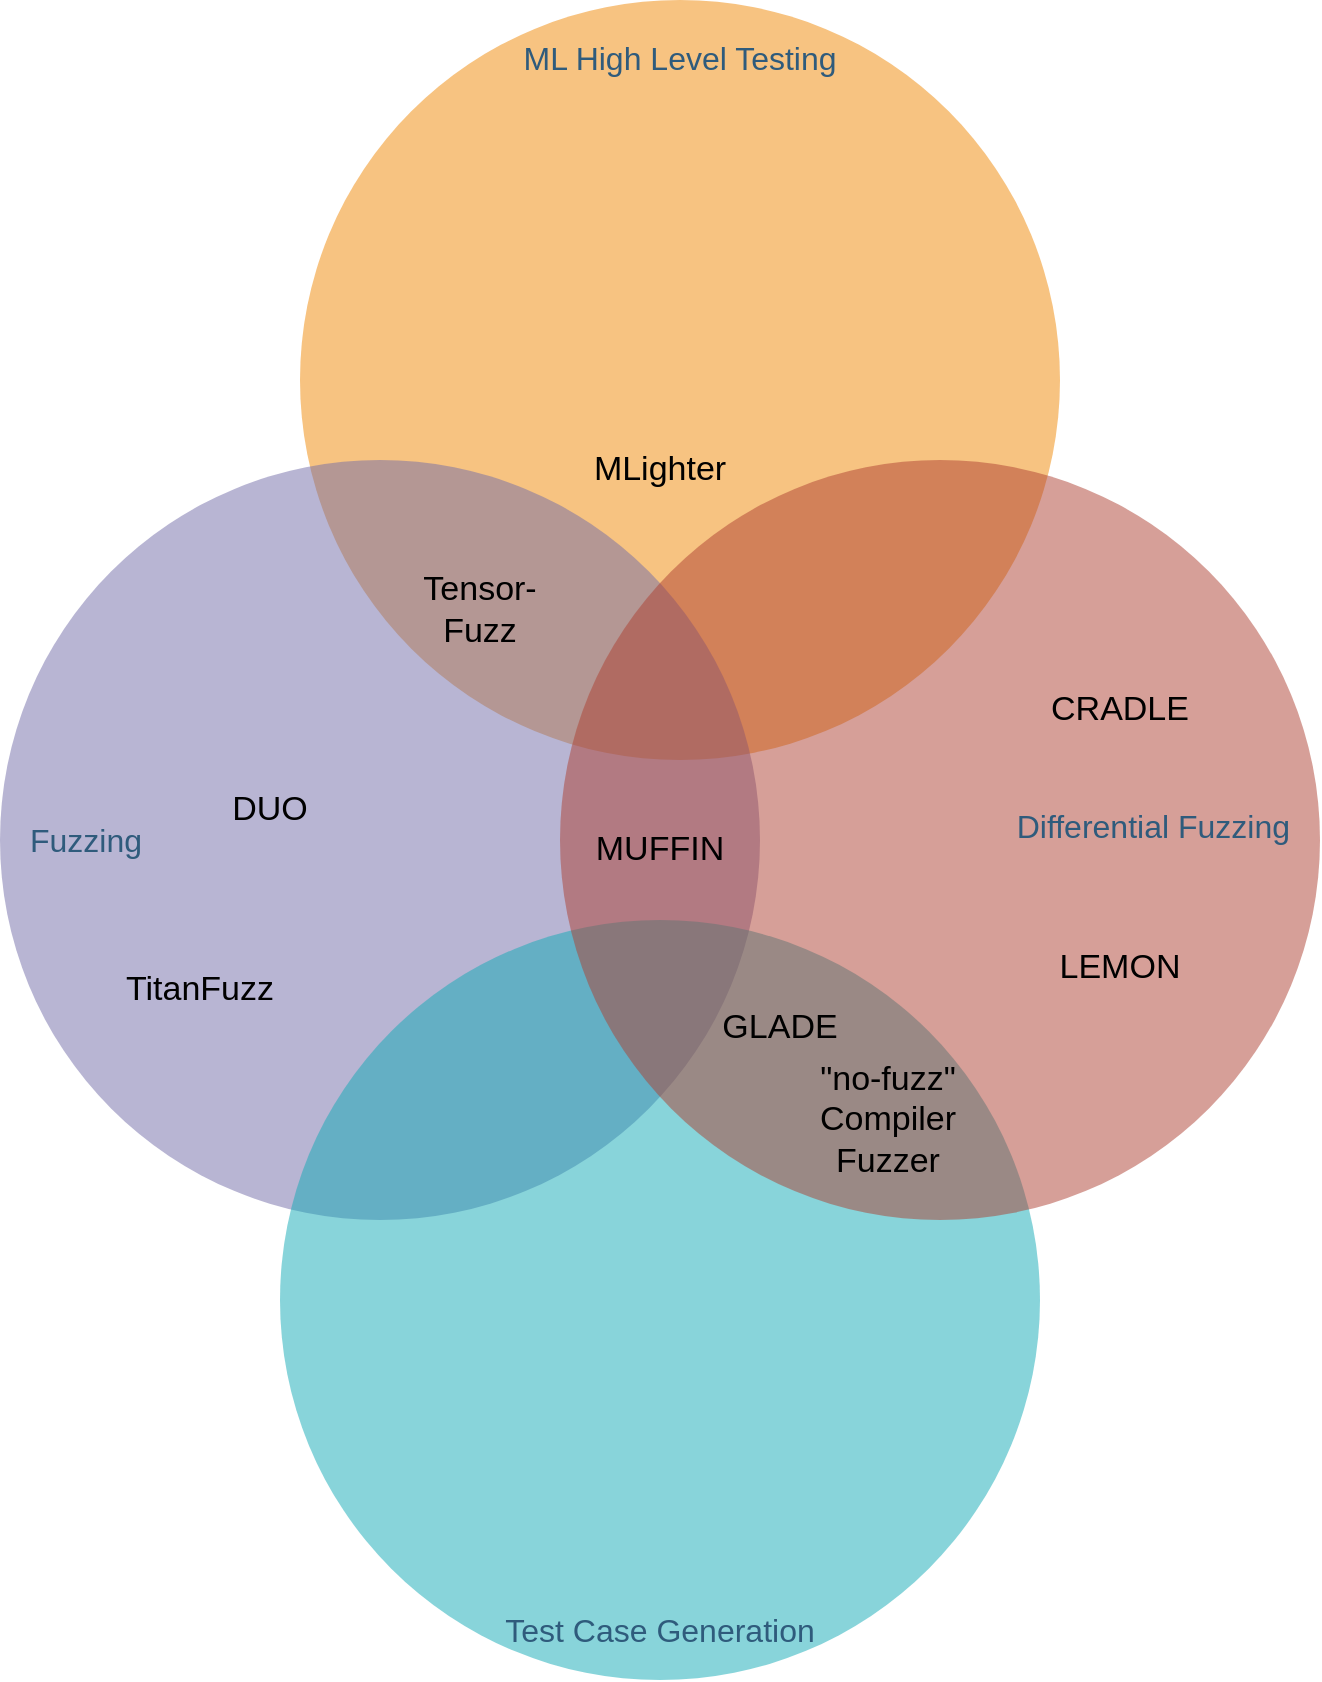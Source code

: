 <mxfile version="24.3.0" type="github">
  <diagram id="3228e29e-7158-1315-38df-8450db1d8a1d" name="Page-1">
    <mxGraphModel dx="1376" dy="1756" grid="1" gridSize="10" guides="1" tooltips="1" connect="1" arrows="1" fold="1" page="1" pageScale="1" pageWidth="1169" pageHeight="827" background="none" math="0" shadow="0">
      <root>
        <mxCell id="0" />
        <mxCell id="1" parent="0" />
        <mxCell id="21637" value="&lt;div style=&quot;text-align: center; font-size: 16px;&quot;&gt;&lt;span style=&quot;font-size: 16px;&quot;&gt;ML High Level Testing&lt;/span&gt;&lt;/div&gt;" style="ellipse;whiteSpace=wrap;html=1;aspect=fixed;rounded=1;shadow=0;glass=0;labelBackgroundColor=none;strokeColor=none;strokeWidth=1;fillColor=#F08705;gradientColor=none;fontFamily=Helvetica;fontSize=16;fontColor=#2F5B7C;align=center;opacity=50;verticalAlign=top;spacing=15;" parent="1" vertex="1">
          <mxGeometry x="260" y="-70" width="380" height="380" as="geometry" />
        </mxCell>
        <mxCell id="21638" value="Fuzzing" style="ellipse;whiteSpace=wrap;html=1;aspect=fixed;rounded=1;shadow=0;glass=0;labelBackgroundColor=none;strokeColor=none;strokeWidth=1;fillColor=#736CA8;gradientColor=none;fontFamily=Helvetica;fontSize=16;fontColor=#2F5B7C;align=left;opacity=50;spacing=15;" parent="1" vertex="1">
          <mxGeometry x="110" y="160" width="380" height="380" as="geometry" />
        </mxCell>
        <mxCell id="21639" value="Test Case Generation" style="ellipse;whiteSpace=wrap;html=1;aspect=fixed;rounded=1;shadow=0;glass=0;labelBackgroundColor=none;strokeColor=none;strokeWidth=1;fillColor=#12AAB5;gradientColor=none;fontFamily=Helvetica;fontSize=16;fontColor=#2F5B7C;align=center;opacity=50;spacing=15;verticalAlign=bottom;" parent="1" vertex="1">
          <mxGeometry x="250" y="390" width="380" height="380" as="geometry" />
        </mxCell>
        <mxCell id="21640" value="&lt;div style=&quot;font-size: 16px;&quot;&gt;&lt;span style=&quot;font-size: 16px;&quot;&gt;Differential Fuzzing&lt;/span&gt;&lt;/div&gt;" style="ellipse;whiteSpace=wrap;html=1;aspect=fixed;rounded=1;shadow=0;glass=0;labelBackgroundColor=none;strokeColor=none;strokeWidth=1;fillColor=#AE4132;gradientColor=none;fontFamily=Helvetica;fontSize=16;fontColor=#2F5B7C;align=right;opacity=50;verticalAlign=middle;spacingBottom=15;spacing=15;rotation=0;" parent="1" vertex="1">
          <mxGeometry x="390" y="160" width="380" height="380" as="geometry" />
        </mxCell>
        <mxCell id="Rc3WMZSxb1N_J2Q04BCS-21653" value="MLighter" style="text;html=1;align=center;verticalAlign=middle;whiteSpace=wrap;rounded=0;fontSize=17;" parent="1" vertex="1">
          <mxGeometry x="410" y="150" width="60" height="30" as="geometry" />
        </mxCell>
        <mxCell id="Rc3WMZSxb1N_J2Q04BCS-21654" value="GLADE" style="text;html=1;align=center;verticalAlign=middle;whiteSpace=wrap;rounded=0;fontSize=17;" parent="1" vertex="1">
          <mxGeometry x="470" y="429" width="60" height="30" as="geometry" />
        </mxCell>
        <mxCell id="Rc3WMZSxb1N_J2Q04BCS-21655" value="&quot;no-fuzz&quot; Compiler Fuzzer" style="text;html=1;align=center;verticalAlign=middle;whiteSpace=wrap;rounded=0;fontSize=17;" parent="1" vertex="1">
          <mxGeometry x="523" y="450" width="61.62" height="80" as="geometry" />
        </mxCell>
        <mxCell id="Rc3WMZSxb1N_J2Q04BCS-21656" value="CRADLE" style="text;html=1;align=center;verticalAlign=middle;whiteSpace=wrap;rounded=0;fontSize=17;" parent="1" vertex="1">
          <mxGeometry x="640" y="270" width="60" height="30" as="geometry" />
        </mxCell>
        <mxCell id="Rc3WMZSxb1N_J2Q04BCS-21657" value="LEMON" style="text;html=1;align=center;verticalAlign=middle;whiteSpace=wrap;rounded=0;fontSize=17;" parent="1" vertex="1">
          <mxGeometry x="640" y="399" width="60" height="30" as="geometry" />
        </mxCell>
        <mxCell id="Rc3WMZSxb1N_J2Q04BCS-21658" value="MUFFIN" style="text;html=1;align=center;verticalAlign=middle;whiteSpace=wrap;rounded=0;fontSize=17;" parent="1" vertex="1">
          <mxGeometry x="405" y="330" width="70" height="50" as="geometry" />
        </mxCell>
        <mxCell id="Rc3WMZSxb1N_J2Q04BCS-21659" value="DUO" style="text;html=1;align=center;verticalAlign=middle;whiteSpace=wrap;rounded=0;fontSize=17;" parent="1" vertex="1">
          <mxGeometry x="210" y="320" width="70" height="30" as="geometry" />
        </mxCell>
        <mxCell id="Rc3WMZSxb1N_J2Q04BCS-21660" value="Tensor-Fuzz" style="text;html=1;align=center;verticalAlign=middle;whiteSpace=wrap;rounded=0;fontSize=17;" parent="1" vertex="1">
          <mxGeometry x="320" y="220" width="60" height="30" as="geometry" />
        </mxCell>
        <mxCell id="Rc3WMZSxb1N_J2Q04BCS-21661" value="TitanFuzz" style="text;html=1;align=center;verticalAlign=middle;whiteSpace=wrap;rounded=0;fontSize=17;" parent="1" vertex="1">
          <mxGeometry x="180" y="410" width="60" height="30" as="geometry" />
        </mxCell>
      </root>
    </mxGraphModel>
  </diagram>
</mxfile>

